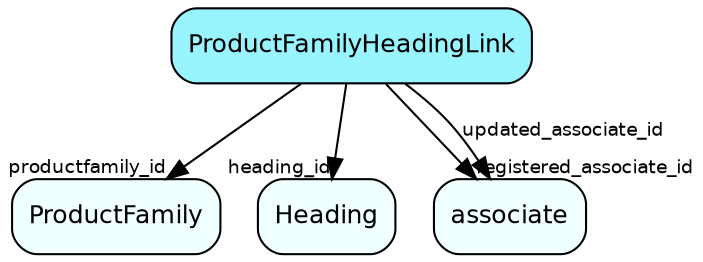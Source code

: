 digraph ProductFamilyHeadingLink  {
node [shape = box style="rounded, filled" fontname = "Helvetica" fontsize = "12" ]
edge [fontname = "Helvetica" fontsize = "9"]

ProductFamilyHeadingLink[fillcolor = "cadetblue1"]
ProductFamily[fillcolor = "azure1"]
Heading[fillcolor = "azure1"]
associate[fillcolor = "azure1"]
ProductFamilyHeadingLink -> ProductFamily [headlabel = "productfamily_id"]
ProductFamilyHeadingLink -> Heading [headlabel = "heading_id"]
ProductFamilyHeadingLink -> associate [headlabel = "registered_associate_id"]
ProductFamilyHeadingLink -> associate [label = "updated_associate_id"]
}

